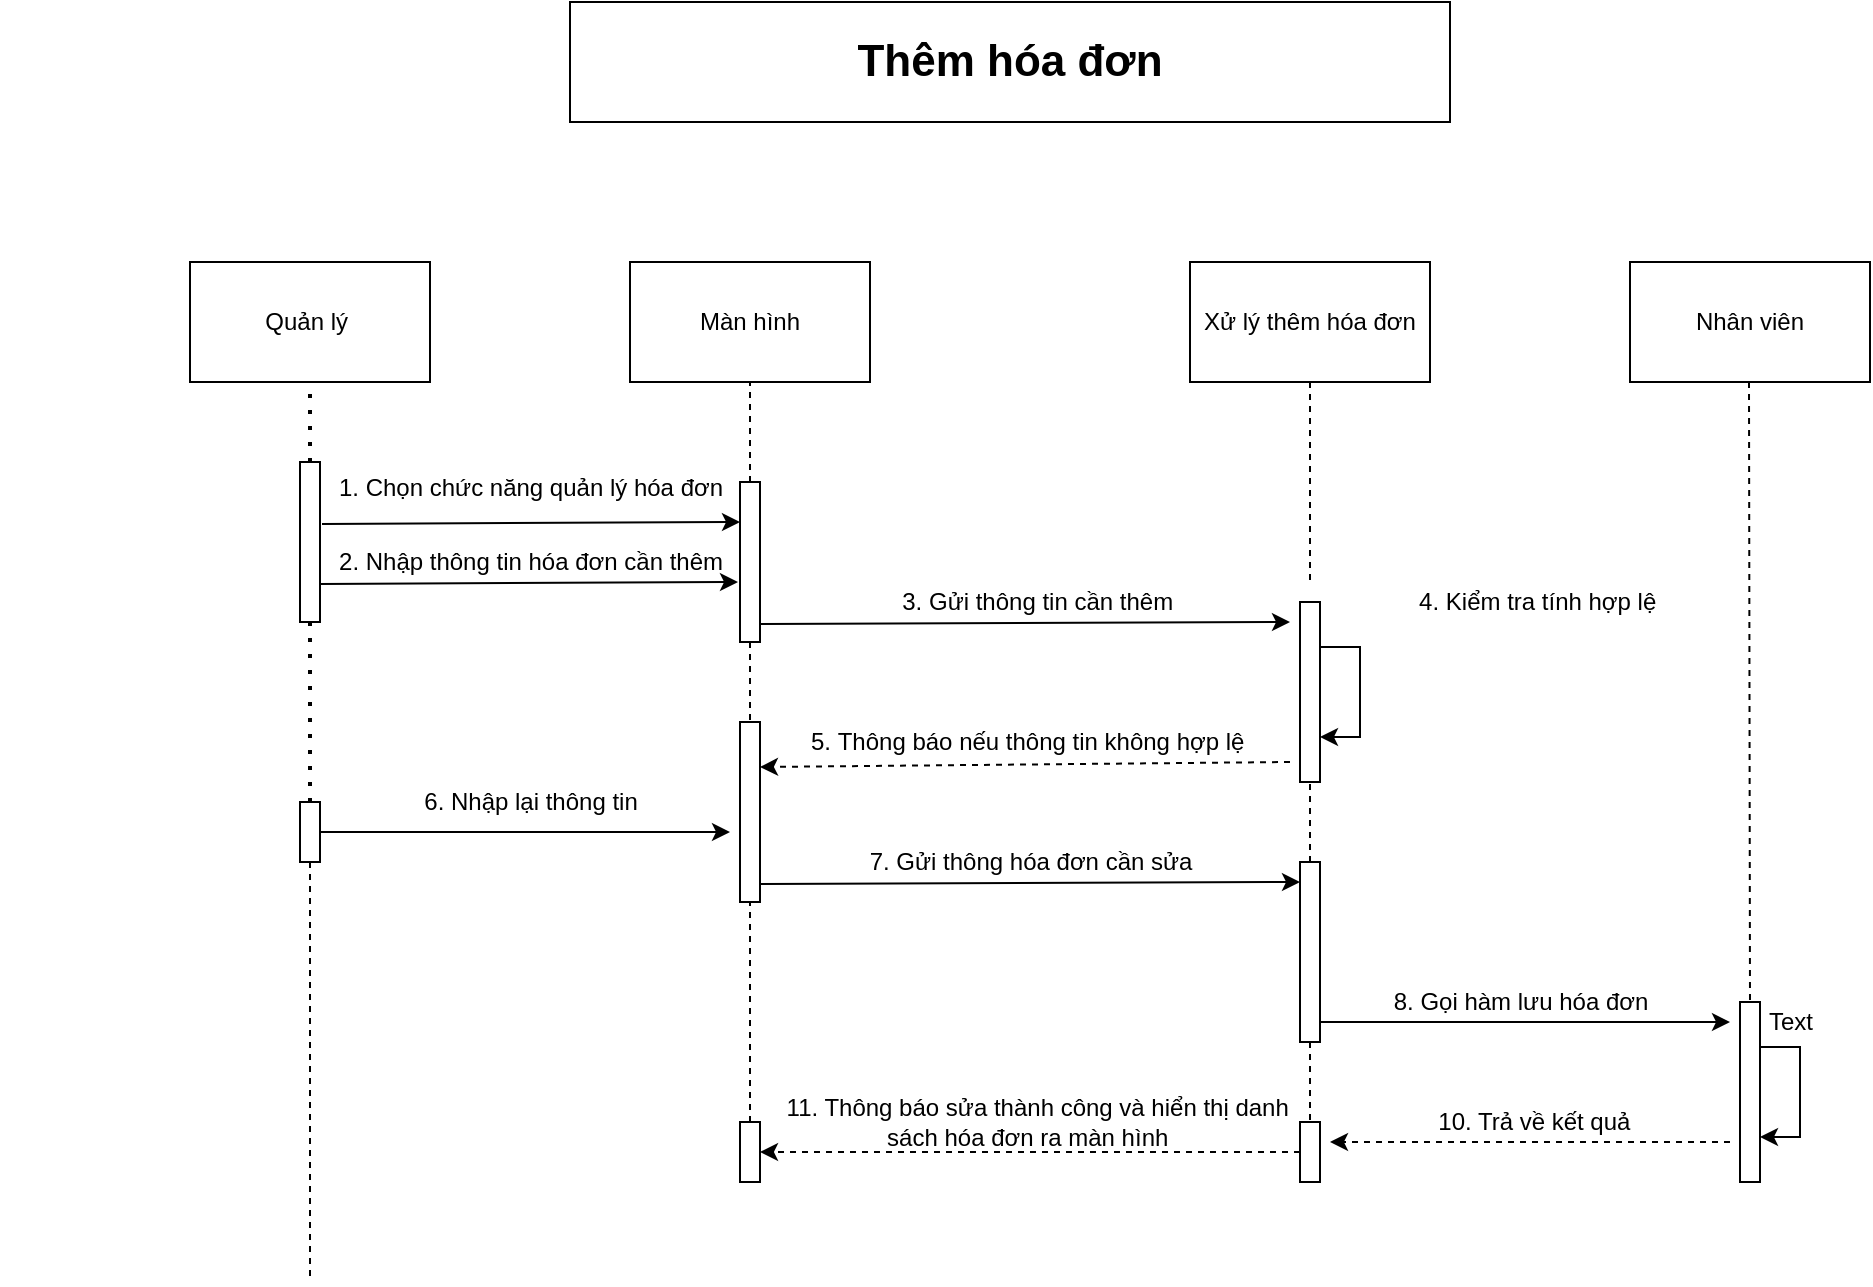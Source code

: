 <mxfile version="17.4.2" type="device"><diagram id="G20v72Neg2xf0-jTfZIO" name="Page-1"><mxGraphModel dx="1888" dy="649" grid="1" gridSize="10" guides="1" tooltips="1" connect="1" arrows="1" fold="1" page="1" pageScale="1" pageWidth="850" pageHeight="1100" math="0" shadow="0"><root><mxCell id="0"/><mxCell id="1" parent="0"/><mxCell id="6xQARc-2DDXUco_oK4VA-1" value="&lt;span style=&quot;font-size: 22px&quot;&gt;&lt;b&gt;Thêm hóa đơn&lt;/b&gt;&lt;/span&gt;" style="rounded=0;whiteSpace=wrap;html=1;" parent="1" vertex="1"><mxGeometry x="230" y="50" width="440" height="60" as="geometry"/></mxCell><mxCell id="6xQARc-2DDXUco_oK4VA-2" value="Quản lý&amp;nbsp;" style="rounded=0;whiteSpace=wrap;html=1;" parent="1" vertex="1"><mxGeometry x="40" y="180" width="120" height="60" as="geometry"/></mxCell><mxCell id="6xQARc-2DDXUco_oK4VA-3" value="Màn hình" style="rounded=0;whiteSpace=wrap;html=1;" parent="1" vertex="1"><mxGeometry x="260" y="180" width="120" height="60" as="geometry"/></mxCell><mxCell id="6xQARc-2DDXUco_oK4VA-4" value="Xử lý thêm hóa đơn" style="rounded=0;whiteSpace=wrap;html=1;" parent="1" vertex="1"><mxGeometry x="540" y="180" width="120" height="60" as="geometry"/></mxCell><mxCell id="6xQARc-2DDXUco_oK4VA-5" value="Nhân viên" style="rounded=0;whiteSpace=wrap;html=1;" parent="1" vertex="1"><mxGeometry x="760" y="180" width="120" height="60" as="geometry"/></mxCell><mxCell id="6xQARc-2DDXUco_oK4VA-6" value="" style="rounded=0;whiteSpace=wrap;html=1;" parent="1" vertex="1"><mxGeometry x="95" y="280" width="10" height="80" as="geometry"/></mxCell><mxCell id="6xQARc-2DDXUco_oK4VA-42" style="edgeStyle=orthogonalEdgeStyle;rounded=0;orthogonalLoop=1;jettySize=auto;html=1;entryX=1;entryY=0.5;entryDx=0;entryDy=0;dashed=1;" parent="1" source="6xQARc-2DDXUco_oK4VA-7" target="6xQARc-2DDXUco_oK4VA-16" edge="1"><mxGeometry relative="1" as="geometry"/></mxCell><mxCell id="6xQARc-2DDXUco_oK4VA-7" value="" style="rounded=0;whiteSpace=wrap;html=1;" parent="1" vertex="1"><mxGeometry x="595" y="610" width="10" height="30" as="geometry"/></mxCell><mxCell id="6xQARc-2DDXUco_oK4VA-8" value="" style="rounded=0;whiteSpace=wrap;html=1;" parent="1" vertex="1"><mxGeometry x="315" y="410" width="10" height="90" as="geometry"/></mxCell><mxCell id="6xQARc-2DDXUco_oK4VA-9" value="" style="rounded=0;whiteSpace=wrap;html=1;" parent="1" vertex="1"><mxGeometry x="315" y="290" width="10" height="80" as="geometry"/></mxCell><mxCell id="6xQARc-2DDXUco_oK4VA-32" style="edgeStyle=orthogonalEdgeStyle;rounded=0;orthogonalLoop=1;jettySize=auto;html=1;exitX=1;exitY=1;exitDx=0;exitDy=0;" parent="1" source="6xQARc-2DDXUco_oK4VA-10" edge="1"><mxGeometry relative="1" as="geometry"><mxPoint x="810" y="560" as="targetPoint"/><Array as="points"><mxPoint x="760" y="560"/><mxPoint x="760" y="560"/></Array></mxGeometry></mxCell><mxCell id="6xQARc-2DDXUco_oK4VA-10" value="" style="rounded=0;whiteSpace=wrap;html=1;" parent="1" vertex="1"><mxGeometry x="595" y="480" width="10" height="90" as="geometry"/></mxCell><mxCell id="6xQARc-2DDXUco_oK4VA-11" value="" style="rounded=0;whiteSpace=wrap;html=1;" parent="1" vertex="1"><mxGeometry x="595" y="350" width="10" height="90" as="geometry"/></mxCell><mxCell id="6xQARc-2DDXUco_oK4VA-12" value="" style="rounded=0;whiteSpace=wrap;html=1;" parent="1" vertex="1"><mxGeometry x="815" y="550" width="10" height="90" as="geometry"/></mxCell><mxCell id="6xQARc-2DDXUco_oK4VA-16" value="" style="rounded=0;whiteSpace=wrap;html=1;" parent="1" vertex="1"><mxGeometry x="315" y="610" width="10" height="30" as="geometry"/></mxCell><mxCell id="6xQARc-2DDXUco_oK4VA-17" value="" style="rounded=0;whiteSpace=wrap;html=1;" parent="1" vertex="1"><mxGeometry x="95" y="450" width="10" height="30" as="geometry"/></mxCell><mxCell id="6xQARc-2DDXUco_oK4VA-18" value="" style="endArrow=none;dashed=1;html=1;dashPattern=1 3;strokeWidth=2;rounded=0;entryX=0.5;entryY=1;entryDx=0;entryDy=0;exitX=0.5;exitY=0;exitDx=0;exitDy=0;" parent="1" source="6xQARc-2DDXUco_oK4VA-6" target="6xQARc-2DDXUco_oK4VA-2" edge="1"><mxGeometry width="50" height="50" relative="1" as="geometry"><mxPoint x="400" y="390" as="sourcePoint"/><mxPoint x="450" y="340" as="targetPoint"/></mxGeometry></mxCell><mxCell id="6xQARc-2DDXUco_oK4VA-19" value="" style="endArrow=none;dashed=1;html=1;dashPattern=1 3;strokeWidth=2;rounded=0;entryX=0.5;entryY=0;entryDx=0;entryDy=0;exitX=0.5;exitY=1;exitDx=0;exitDy=0;" parent="1" source="6xQARc-2DDXUco_oK4VA-6" target="6xQARc-2DDXUco_oK4VA-17" edge="1"><mxGeometry width="50" height="50" relative="1" as="geometry"><mxPoint x="110" y="290" as="sourcePoint"/><mxPoint x="110" y="250" as="targetPoint"/></mxGeometry></mxCell><mxCell id="6xQARc-2DDXUco_oK4VA-21" value="" style="endArrow=none;dashed=1;html=1;rounded=0;exitX=0.5;exitY=1;exitDx=0;exitDy=0;" parent="1" source="6xQARc-2DDXUco_oK4VA-17" edge="1"><mxGeometry width="50" height="50" relative="1" as="geometry"><mxPoint x="400" y="390" as="sourcePoint"/><mxPoint x="100" y="690" as="targetPoint"/></mxGeometry></mxCell><mxCell id="6xQARc-2DDXUco_oK4VA-22" value="" style="endArrow=none;dashed=1;html=1;rounded=0;entryX=0.5;entryY=1;entryDx=0;entryDy=0;exitX=0.5;exitY=0;exitDx=0;exitDy=0;" parent="1" source="6xQARc-2DDXUco_oK4VA-9" target="6xQARc-2DDXUco_oK4VA-3" edge="1"><mxGeometry width="50" height="50" relative="1" as="geometry"><mxPoint x="400" y="390" as="sourcePoint"/><mxPoint x="450" y="340" as="targetPoint"/></mxGeometry></mxCell><mxCell id="6xQARc-2DDXUco_oK4VA-23" value="" style="endArrow=none;dashed=1;html=1;rounded=0;exitX=0.5;exitY=1;exitDx=0;exitDy=0;" parent="1" source="6xQARc-2DDXUco_oK4VA-4" edge="1"><mxGeometry width="50" height="50" relative="1" as="geometry"><mxPoint x="330" y="300" as="sourcePoint"/><mxPoint x="600" y="340" as="targetPoint"/></mxGeometry></mxCell><mxCell id="6xQARc-2DDXUco_oK4VA-24" value="" style="endArrow=none;dashed=1;html=1;rounded=0;" parent="1" edge="1"><mxGeometry width="50" height="50" relative="1" as="geometry"><mxPoint x="320" y="610" as="sourcePoint"/><mxPoint x="320" y="500" as="targetPoint"/></mxGeometry></mxCell><mxCell id="6xQARc-2DDXUco_oK4VA-25" value="" style="endArrow=none;dashed=1;html=1;rounded=0;entryX=0.5;entryY=0;entryDx=0;entryDy=0;exitX=0.5;exitY=1;exitDx=0;exitDy=0;" parent="1" source="6xQARc-2DDXUco_oK4VA-9" target="6xQARc-2DDXUco_oK4VA-8" edge="1"><mxGeometry width="50" height="50" relative="1" as="geometry"><mxPoint x="350" y="320" as="sourcePoint"/><mxPoint x="350" y="270" as="targetPoint"/></mxGeometry></mxCell><mxCell id="6xQARc-2DDXUco_oK4VA-26" value="" style="endArrow=none;dashed=1;html=1;rounded=0;entryX=0.5;entryY=1;entryDx=0;entryDy=0;exitX=0.5;exitY=0;exitDx=0;exitDy=0;" parent="1" source="6xQARc-2DDXUco_oK4VA-10" target="6xQARc-2DDXUco_oK4VA-11" edge="1"><mxGeometry width="50" height="50" relative="1" as="geometry"><mxPoint x="610" y="250" as="sourcePoint"/><mxPoint x="610" y="370" as="targetPoint"/></mxGeometry></mxCell><mxCell id="6xQARc-2DDXUco_oK4VA-27" value="" style="endArrow=none;dashed=1;html=1;rounded=0;" parent="1" edge="1"><mxGeometry width="50" height="50" relative="1" as="geometry"><mxPoint x="600" y="570" as="sourcePoint"/><mxPoint x="600" y="610" as="targetPoint"/></mxGeometry></mxCell><mxCell id="6xQARc-2DDXUco_oK4VA-28" value="" style="endArrow=none;dashed=1;html=1;rounded=0;exitX=0.5;exitY=1;exitDx=0;exitDy=0;" parent="1" edge="1"><mxGeometry width="50" height="50" relative="1" as="geometry"><mxPoint x="819.5" y="240" as="sourcePoint"/><mxPoint x="820" y="550" as="targetPoint"/></mxGeometry></mxCell><mxCell id="6xQARc-2DDXUco_oK4VA-30" style="edgeStyle=orthogonalEdgeStyle;rounded=0;orthogonalLoop=1;jettySize=auto;html=1;exitX=1;exitY=0.25;exitDx=0;exitDy=0;entryX=1;entryY=0.75;entryDx=0;entryDy=0;" parent="1" source="6xQARc-2DDXUco_oK4VA-11" target="6xQARc-2DDXUco_oK4VA-11" edge="1"><mxGeometry relative="1" as="geometry"/></mxCell><mxCell id="6xQARc-2DDXUco_oK4VA-31" style="edgeStyle=orthogonalEdgeStyle;rounded=0;orthogonalLoop=1;jettySize=auto;html=1;exitX=1;exitY=0.25;exitDx=0;exitDy=0;entryX=1;entryY=0.75;entryDx=0;entryDy=0;" parent="1" source="6xQARc-2DDXUco_oK4VA-12" target="6xQARc-2DDXUco_oK4VA-12" edge="1"><mxGeometry relative="1" as="geometry"/></mxCell><mxCell id="6xQARc-2DDXUco_oK4VA-33" value="" style="endArrow=classic;html=1;rounded=0;exitX=1;exitY=0.5;exitDx=0;exitDy=0;" parent="1" source="6xQARc-2DDXUco_oK4VA-17" edge="1"><mxGeometry width="50" height="50" relative="1" as="geometry"><mxPoint x="400" y="390" as="sourcePoint"/><mxPoint x="310" y="465" as="targetPoint"/></mxGeometry></mxCell><mxCell id="6xQARc-2DDXUco_oK4VA-34" value="" style="endArrow=classic;html=1;rounded=0;exitX=1;exitY=0.5;exitDx=0;exitDy=0;entryX=-0.1;entryY=0.675;entryDx=0;entryDy=0;entryPerimeter=0;" parent="1" edge="1"><mxGeometry width="50" height="50" relative="1" as="geometry"><mxPoint x="106" y="311" as="sourcePoint"/><mxPoint x="315" y="310" as="targetPoint"/></mxGeometry></mxCell><mxCell id="6xQARc-2DDXUco_oK4VA-35" value="" style="endArrow=classic;html=1;rounded=0;exitX=1;exitY=0.5;exitDx=0;exitDy=0;entryX=-0.1;entryY=0.675;entryDx=0;entryDy=0;entryPerimeter=0;" parent="1" edge="1"><mxGeometry width="50" height="50" relative="1" as="geometry"><mxPoint x="105" y="341" as="sourcePoint"/><mxPoint x="314" y="340" as="targetPoint"/></mxGeometry></mxCell><mxCell id="6xQARc-2DDXUco_oK4VA-36" value="" style="endArrow=classic;html=1;rounded=0;exitX=1;exitY=0.5;exitDx=0;exitDy=0;" parent="1" edge="1"><mxGeometry width="50" height="50" relative="1" as="geometry"><mxPoint x="325" y="361" as="sourcePoint"/><mxPoint x="590" y="360" as="targetPoint"/></mxGeometry></mxCell><mxCell id="6xQARc-2DDXUco_oK4VA-37" value="" style="endArrow=classic;html=1;rounded=0;exitX=1;exitY=0.5;exitDx=0;exitDy=0;entryX=0;entryY=0;entryDx=0;entryDy=0;" parent="1" edge="1"><mxGeometry width="50" height="50" relative="1" as="geometry"><mxPoint x="325" y="491" as="sourcePoint"/><mxPoint x="595" y="490.0" as="targetPoint"/></mxGeometry></mxCell><mxCell id="6xQARc-2DDXUco_oK4VA-40" value="" style="endArrow=classic;html=1;rounded=0;entryX=1;entryY=0.25;entryDx=0;entryDy=0;dashed=1;" parent="1" target="6xQARc-2DDXUco_oK4VA-8" edge="1"><mxGeometry width="50" height="50" relative="1" as="geometry"><mxPoint x="590" y="430" as="sourcePoint"/><mxPoint x="450" y="340" as="targetPoint"/></mxGeometry></mxCell><mxCell id="6xQARc-2DDXUco_oK4VA-41" value="" style="endArrow=classic;html=1;rounded=0;dashed=1;" parent="1" edge="1"><mxGeometry width="50" height="50" relative="1" as="geometry"><mxPoint x="810" y="620" as="sourcePoint"/><mxPoint x="610" y="620" as="targetPoint"/></mxGeometry></mxCell><mxCell id="6xQARc-2DDXUco_oK4VA-44" value="&lt;font style=&quot;font-size: 12px&quot;&gt;&amp;nbsp; &amp;nbsp; &amp;nbsp; &amp;nbsp; &amp;nbsp; &amp;nbsp; &amp;nbsp; &amp;nbsp; &amp;nbsp; &amp;nbsp; &amp;nbsp; &amp;nbsp; &amp;nbsp; &amp;nbsp; &amp;nbsp; &amp;nbsp; &amp;nbsp; &amp;nbsp; &amp;nbsp; &amp;nbsp; &amp;nbsp; 1. Chọn chức năng quản lý hóa đơn&lt;/font&gt;" style="text;html=1;align=center;verticalAlign=middle;resizable=0;points=[];autosize=1;strokeColor=none;fillColor=none;fontSize=22;" parent="1" vertex="1"><mxGeometry x="-35" y="270" width="350" height="40" as="geometry"/></mxCell><mxCell id="6xQARc-2DDXUco_oK4VA-45" value="&amp;nbsp; &amp;nbsp; &amp;nbsp; &amp;nbsp; &amp;nbsp; &amp;nbsp; &amp;nbsp; &amp;nbsp; &amp;nbsp; &amp;nbsp; &amp;nbsp; &amp;nbsp; &amp;nbsp; &amp;nbsp; &amp;nbsp; &amp;nbsp; &amp;nbsp; &amp;nbsp; &amp;nbsp; &amp;nbsp; &amp;nbsp; &amp;nbsp; &amp;nbsp; &amp;nbsp; 2. Nhập thông tin hóa đơn cần thêm" style="text;html=1;align=center;verticalAlign=middle;resizable=0;points=[];autosize=1;strokeColor=none;fillColor=none;fontSize=12;" parent="1" vertex="1"><mxGeometry x="-55" y="320" width="370" height="20" as="geometry"/></mxCell><mxCell id="6xQARc-2DDXUco_oK4VA-46" value="&amp;nbsp; &amp;nbsp; &amp;nbsp; &amp;nbsp; &amp;nbsp; &amp;nbsp; &amp;nbsp; &amp;nbsp; &amp;nbsp; &amp;nbsp; &amp;nbsp; &amp;nbsp; &amp;nbsp; &amp;nbsp; &amp;nbsp; &amp;nbsp; &amp;nbsp; &amp;nbsp; &amp;nbsp; &amp;nbsp; &amp;nbsp; &amp;nbsp; &amp;nbsp; &amp;nbsp; &amp;nbsp; &amp;nbsp; &amp;nbsp; 6. Nhập lại thông tin" style="text;html=1;align=center;verticalAlign=middle;resizable=0;points=[];autosize=1;strokeColor=none;fillColor=none;fontSize=12;" parent="1" vertex="1"><mxGeometry x="-30" y="440" width="300" height="20" as="geometry"/></mxCell><mxCell id="6xQARc-2DDXUco_oK4VA-47" value="&amp;nbsp; &amp;nbsp; &amp;nbsp; &amp;nbsp; &amp;nbsp; &amp;nbsp; &amp;nbsp; &amp;nbsp; &amp;nbsp; &amp;nbsp; &amp;nbsp; &amp;nbsp; &amp;nbsp; &amp;nbsp; &amp;nbsp; &amp;nbsp; &amp;nbsp; &amp;nbsp; &amp;nbsp; &amp;nbsp; &amp;nbsp; &amp;nbsp; &amp;nbsp; &amp;nbsp; &amp;nbsp; &amp;nbsp; &amp;nbsp; &amp;nbsp; &amp;nbsp; &amp;nbsp; &amp;nbsp; &amp;nbsp; &amp;nbsp; &amp;nbsp; &amp;nbsp; &amp;nbsp; &amp;nbsp; 3. Gửi thông tin cần thêm" style="text;html=1;align=center;verticalAlign=middle;resizable=0;points=[];autosize=1;strokeColor=none;fillColor=none;fontSize=12;" parent="1" vertex="1"><mxGeometry x="140" y="340" width="400" height="20" as="geometry"/></mxCell><mxCell id="6xQARc-2DDXUco_oK4VA-48" value="&amp;nbsp; &amp;nbsp; &amp;nbsp; &amp;nbsp; &amp;nbsp; &amp;nbsp; &amp;nbsp; &amp;nbsp; &amp;nbsp; &amp;nbsp; &amp;nbsp; &amp;nbsp; &amp;nbsp; &amp;nbsp; &amp;nbsp; &amp;nbsp; &amp;nbsp; &amp;nbsp; &amp;nbsp; &amp;nbsp; &amp;nbsp; &amp;nbsp; &amp;nbsp; &amp;nbsp; &amp;nbsp; &amp;nbsp; &amp;nbsp; &amp;nbsp; &amp;nbsp; &amp;nbsp; &amp;nbsp; &amp;nbsp; &amp;nbsp;5.&amp;nbsp;Thông báo nếu thông tin không hợp lệ" style="text;html=1;align=center;verticalAlign=middle;resizable=0;points=[];autosize=1;strokeColor=none;fillColor=none;fontSize=12;" parent="1" vertex="1"><mxGeometry x="125" y="410" width="450" height="20" as="geometry"/></mxCell><mxCell id="6xQARc-2DDXUco_oK4VA-49" value="&amp;nbsp; &amp;nbsp; &amp;nbsp; &amp;nbsp; &amp;nbsp; &amp;nbsp; &amp;nbsp; &amp;nbsp; &amp;nbsp; &amp;nbsp; &amp;nbsp; &amp;nbsp; &amp;nbsp; &amp;nbsp; &amp;nbsp; &amp;nbsp; &amp;nbsp; &amp;nbsp; &amp;nbsp; &amp;nbsp; &amp;nbsp; &amp;nbsp; &amp;nbsp; &amp;nbsp; &amp;nbsp; &amp;nbsp; &amp;nbsp; &amp;nbsp; &amp;nbsp; &amp;nbsp; &amp;nbsp; &amp;nbsp; &amp;nbsp; 7. Gửi thông hóa đơn cần sửa" style="text;html=1;align=center;verticalAlign=middle;resizable=0;points=[];autosize=1;strokeColor=none;fillColor=none;fontSize=12;" parent="1" vertex="1"><mxGeometry x="150" y="470" width="400" height="20" as="geometry"/></mxCell><mxCell id="6xQARc-2DDXUco_oK4VA-50" value="&amp;nbsp; &amp;nbsp; &amp;nbsp; &amp;nbsp; &amp;nbsp; &amp;nbsp; &amp;nbsp; &amp;nbsp; &amp;nbsp; &amp;nbsp; &amp;nbsp; &amp;nbsp; &amp;nbsp; &amp;nbsp; &amp;nbsp; &amp;nbsp; &amp;nbsp; &amp;nbsp; &amp;nbsp; &amp;nbsp; &amp;nbsp; &amp;nbsp; &amp;nbsp; &amp;nbsp; &amp;nbsp; &amp;nbsp; &amp;nbsp; &amp;nbsp; &amp;nbsp; &amp;nbsp; &amp;nbsp; &amp;nbsp; &amp;nbsp; &amp;nbsp; &amp;nbsp; &amp;nbsp; &amp;nbsp; 11. Thông báo sửa thành công và hiển thị danh&lt;br&gt;&amp;nbsp; &amp;nbsp; &amp;nbsp; &amp;nbsp; &amp;nbsp; &amp;nbsp; &amp;nbsp; &amp;nbsp; &amp;nbsp; &amp;nbsp; &amp;nbsp; &amp;nbsp; &amp;nbsp; &amp;nbsp; &amp;nbsp; &amp;nbsp; &amp;nbsp; &amp;nbsp; &amp;nbsp; &amp;nbsp; &amp;nbsp; &amp;nbsp; &amp;nbsp; &amp;nbsp; &amp;nbsp; &amp;nbsp; &amp;nbsp; &amp;nbsp; &amp;nbsp; &amp;nbsp; &amp;nbsp; &amp;nbsp; &amp;nbsp; &amp;nbsp; &amp;nbsp; &amp;nbsp;sách hóa đơn ra màn hình" style="text;html=1;align=center;verticalAlign=middle;resizable=0;points=[];autosize=1;strokeColor=none;fillColor=none;fontSize=12;" parent="1" vertex="1"><mxGeometry x="85" y="595" width="510" height="30" as="geometry"/></mxCell><mxCell id="6xQARc-2DDXUco_oK4VA-51" value="&amp;nbsp; &amp;nbsp; &amp;nbsp; &amp;nbsp; &amp;nbsp; &amp;nbsp; &amp;nbsp; &amp;nbsp; &amp;nbsp; &amp;nbsp; &amp;nbsp; &amp;nbsp; &amp;nbsp; &amp;nbsp; &amp;nbsp; &amp;nbsp; &amp;nbsp; &amp;nbsp; &amp;nbsp; &amp;nbsp; &amp;nbsp; &amp;nbsp; 4. Kiểm tra tính hợp lệ" style="text;html=1;align=center;verticalAlign=middle;resizable=0;points=[];autosize=1;strokeColor=none;fillColor=none;fontSize=12;" parent="1" vertex="1"><mxGeometry x="500" y="340" width="280" height="20" as="geometry"/></mxCell><mxCell id="6xQARc-2DDXUco_oK4VA-52" value="&amp;nbsp; &amp;nbsp; &amp;nbsp; &amp;nbsp; &amp;nbsp; &amp;nbsp; &amp;nbsp; &amp;nbsp; &amp;nbsp; &amp;nbsp; &amp;nbsp; &amp;nbsp; &amp;nbsp; &amp;nbsp; &amp;nbsp; &amp;nbsp; &amp;nbsp; &amp;nbsp; &amp;nbsp; &amp;nbsp; &amp;nbsp; &amp;nbsp; &amp;nbsp;8. Gọi hàm lưu hóa đơn" style="text;html=1;align=center;verticalAlign=middle;resizable=0;points=[];autosize=1;strokeColor=none;fillColor=none;fontSize=12;" parent="1" vertex="1"><mxGeometry x="485" y="540" width="290" height="20" as="geometry"/></mxCell><mxCell id="6xQARc-2DDXUco_oK4VA-53" value="&amp;nbsp; &amp;nbsp; &amp;nbsp; &amp;nbsp; &amp;nbsp; &amp;nbsp; &amp;nbsp; &amp;nbsp; &amp;nbsp; &amp;nbsp; &amp;nbsp; &amp;nbsp; &amp;nbsp; &amp;nbsp; &amp;nbsp; &amp;nbsp; &amp;nbsp; &amp;nbsp; &amp;nbsp; &amp;nbsp; &amp;nbsp; &amp;nbsp; &amp;nbsp; &amp;nbsp; &amp;nbsp;10. Trả về kết quả" style="text;html=1;align=center;verticalAlign=middle;resizable=0;points=[];autosize=1;strokeColor=none;fillColor=none;fontSize=12;" parent="1" vertex="1"><mxGeometry x="495" y="600" width="270" height="20" as="geometry"/></mxCell><mxCell id="6xQARc-2DDXUco_oK4VA-54" value="Text" style="text;html=1;align=center;verticalAlign=middle;resizable=0;points=[];autosize=1;strokeColor=none;fillColor=none;fontSize=12;" parent="1" vertex="1"><mxGeometry x="820" y="550" width="40" height="20" as="geometry"/></mxCell></root></mxGraphModel></diagram></mxfile>